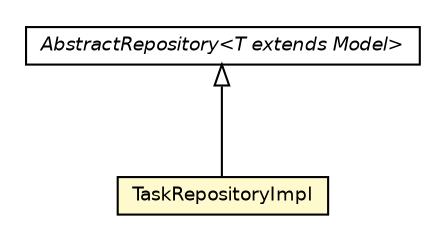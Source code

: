 #!/usr/local/bin/dot
#
# Class diagram 
# Generated by UMLGraph version R5_6 (http://www.umlgraph.org/)
#

digraph G {
	edge [fontname="Helvetica",fontsize=10,labelfontname="Helvetica",labelfontsize=10];
	node [fontname="Helvetica",fontsize=10,shape=plaintext];
	nodesep=0.25;
	ranksep=0.5;
	// net.ljcomputing.sr.repository.impl.AbstractRepository<T extends net.ljcomputing.sr.model.Model>
	c5861 [label=<<table title="net.ljcomputing.sr.repository.impl.AbstractRepository" border="0" cellborder="1" cellspacing="0" cellpadding="2" port="p" href="./AbstractRepository.html">
		<tr><td><table border="0" cellspacing="0" cellpadding="1">
<tr><td align="center" balign="center"><font face="Helvetica-Oblique"> AbstractRepository&lt;T extends Model&gt; </font></td></tr>
		</table></td></tr>
		</table>>, URL="./AbstractRepository.html", fontname="Helvetica", fontcolor="black", fontsize=9.0];
	// net.ljcomputing.sr.repository.impl.TaskRepositoryImpl
	c5862 [label=<<table title="net.ljcomputing.sr.repository.impl.TaskRepositoryImpl" border="0" cellborder="1" cellspacing="0" cellpadding="2" port="p" bgcolor="lemonChiffon" href="./TaskRepositoryImpl.html">
		<tr><td><table border="0" cellspacing="0" cellpadding="1">
<tr><td align="center" balign="center"> TaskRepositoryImpl </td></tr>
		</table></td></tr>
		</table>>, URL="./TaskRepositoryImpl.html", fontname="Helvetica", fontcolor="black", fontsize=9.0];
	//net.ljcomputing.sr.repository.impl.TaskRepositoryImpl extends net.ljcomputing.sr.repository.impl.AbstractRepository<net.ljcomputing.sr.model.Task>
	c5861:p -> c5862:p [dir=back,arrowtail=empty];
}

